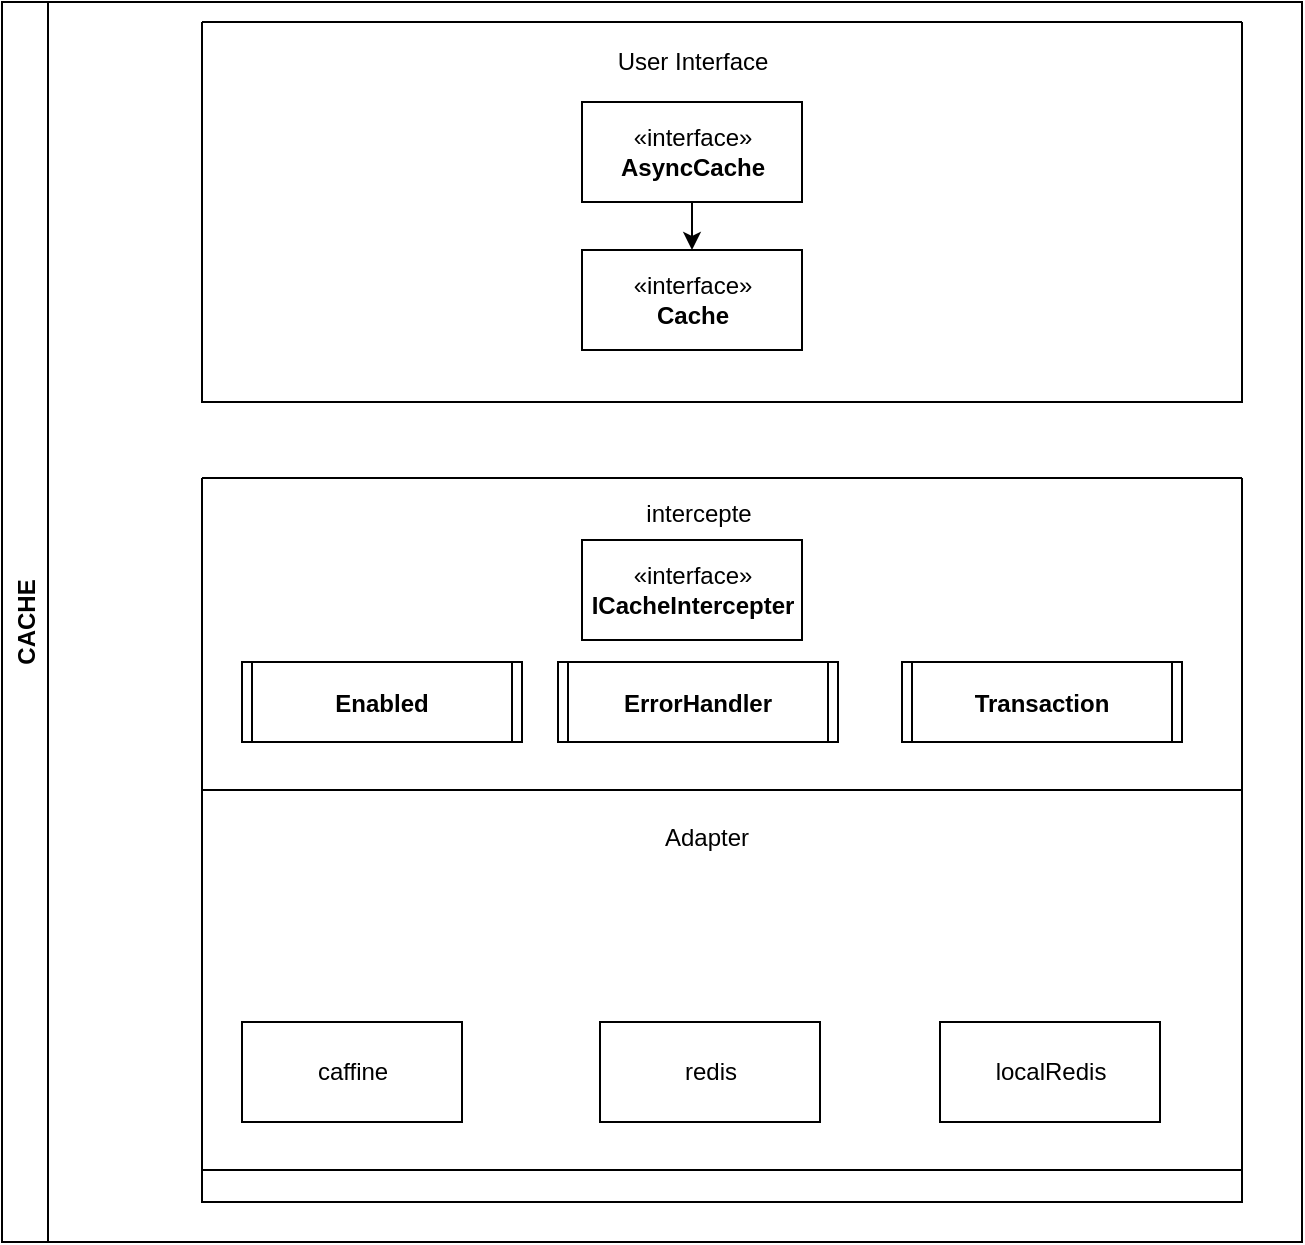 <mxfile version="20.8.17" type="github">
  <diagram id="89qooSQHpIThL-K5rPMv" name="Page-1">
    <mxGraphModel dx="956" dy="1712" grid="1" gridSize="10" guides="1" tooltips="1" connect="1" arrows="1" fold="1" page="1" pageScale="1" pageWidth="827" pageHeight="1169" math="0" shadow="0">
      <root>
        <mxCell id="0" />
        <mxCell id="1" parent="0" />
        <mxCell id="QO8CP61XxPZuNt5zvdLs-4" value="" style="swimlane;startSize=0;" parent="1" vertex="1">
          <mxGeometry x="200" y="168" width="520" height="362" as="geometry" />
        </mxCell>
        <mxCell id="QO8CP61XxPZuNt5zvdLs-8" value="" style="swimlane;startSize=0;" parent="1" vertex="1">
          <mxGeometry x="200" y="324" width="520" height="190" as="geometry">
            <mxRectangle x="200" y="324" width="50" height="40" as="alternateBounds" />
          </mxGeometry>
        </mxCell>
        <mxCell id="QO8CP61XxPZuNt5zvdLs-10" value="" style="swimlane;startSize=0;" parent="1" vertex="1">
          <mxGeometry x="200" y="-60" width="520" height="190" as="geometry" />
        </mxCell>
        <mxCell id="QO8CP61XxPZuNt5zvdLs-12" value="CACHE" style="swimlane;horizontal=0;" parent="1" vertex="1">
          <mxGeometry x="100" y="-70" width="650" height="620" as="geometry" />
        </mxCell>
        <mxCell id="QO8CP61XxPZuNt5zvdLs-11" value="User Interface" style="text;html=1;align=center;verticalAlign=middle;resizable=0;points=[];autosize=1;strokeColor=none;fillColor=none;" parent="QO8CP61XxPZuNt5zvdLs-12" vertex="1">
          <mxGeometry x="300" y="20" width="90" height="20" as="geometry" />
        </mxCell>
        <mxCell id="QO8CP61XxPZuNt5zvdLs-13" value="«interface»&lt;br&gt;&lt;b&gt;Cache&lt;/b&gt;" style="html=1;" parent="QO8CP61XxPZuNt5zvdLs-12" vertex="1">
          <mxGeometry x="290" y="124" width="110" height="50" as="geometry" />
        </mxCell>
        <mxCell id="QO8CP61XxPZuNt5zvdLs-9" value="intercepte" style="text;html=1;align=center;verticalAlign=middle;resizable=0;points=[];autosize=1;strokeColor=none;fillColor=none;" parent="QO8CP61XxPZuNt5zvdLs-12" vertex="1">
          <mxGeometry x="313" y="246" width="70" height="20" as="geometry" />
        </mxCell>
        <mxCell id="QO8CP61XxPZuNt5zvdLs-7" value="Adapter" style="text;html=1;align=center;verticalAlign=middle;resizable=0;points=[];autosize=1;strokeColor=none;fillColor=none;" parent="QO8CP61XxPZuNt5zvdLs-12" vertex="1">
          <mxGeometry x="317" y="403" width="70" height="30" as="geometry" />
        </mxCell>
        <mxCell id="0G-JKFSw0Y1_WMCGRFex-1" value="caffine" style="html=1;" parent="QO8CP61XxPZuNt5zvdLs-12" vertex="1">
          <mxGeometry x="120" y="510" width="110" height="50" as="geometry" />
        </mxCell>
        <mxCell id="0G-JKFSw0Y1_WMCGRFex-2" value="redis" style="html=1;" parent="QO8CP61XxPZuNt5zvdLs-12" vertex="1">
          <mxGeometry x="299" y="510" width="110" height="50" as="geometry" />
        </mxCell>
        <mxCell id="0G-JKFSw0Y1_WMCGRFex-3" value="localRedis" style="html=1;" parent="QO8CP61XxPZuNt5zvdLs-12" vertex="1">
          <mxGeometry x="469" y="510" width="110" height="50" as="geometry" />
        </mxCell>
        <mxCell id="xwzONV-_VQSap8pNkq9H-1" value="«interface»&lt;br&gt;&lt;b&gt;ICacheIntercepter&lt;/b&gt;" style="html=1;" vertex="1" parent="QO8CP61XxPZuNt5zvdLs-12">
          <mxGeometry x="290" y="269" width="110" height="50" as="geometry" />
        </mxCell>
        <mxCell id="xwzONV-_VQSap8pNkq9H-2" value="Enabled" style="shape=process2;fixedSize=1;size=5;fontStyle=1;" vertex="1" parent="QO8CP61XxPZuNt5zvdLs-12">
          <mxGeometry x="120" y="330" width="140" height="40" as="geometry" />
        </mxCell>
        <mxCell id="xwzONV-_VQSap8pNkq9H-3" value="ErrorHandler" style="shape=process2;fixedSize=1;size=5;fontStyle=1;" vertex="1" parent="QO8CP61XxPZuNt5zvdLs-12">
          <mxGeometry x="278" y="330" width="140" height="40" as="geometry" />
        </mxCell>
        <mxCell id="xwzONV-_VQSap8pNkq9H-4" value="Transaction" style="shape=process2;fixedSize=1;size=5;fontStyle=1;" vertex="1" parent="QO8CP61XxPZuNt5zvdLs-12">
          <mxGeometry x="450" y="330" width="140" height="40" as="geometry" />
        </mxCell>
        <mxCell id="xwzONV-_VQSap8pNkq9H-6" value="" style="edgeStyle=orthogonalEdgeStyle;rounded=0;orthogonalLoop=1;jettySize=auto;html=1;" edge="1" parent="QO8CP61XxPZuNt5zvdLs-12" source="xwzONV-_VQSap8pNkq9H-5" target="QO8CP61XxPZuNt5zvdLs-13">
          <mxGeometry relative="1" as="geometry" />
        </mxCell>
        <mxCell id="xwzONV-_VQSap8pNkq9H-5" value="«interface»&lt;br&gt;&lt;b&gt;AsyncCache&lt;/b&gt;" style="html=1;" vertex="1" parent="QO8CP61XxPZuNt5zvdLs-12">
          <mxGeometry x="290" y="50" width="110" height="50" as="geometry" />
        </mxCell>
      </root>
    </mxGraphModel>
  </diagram>
</mxfile>
